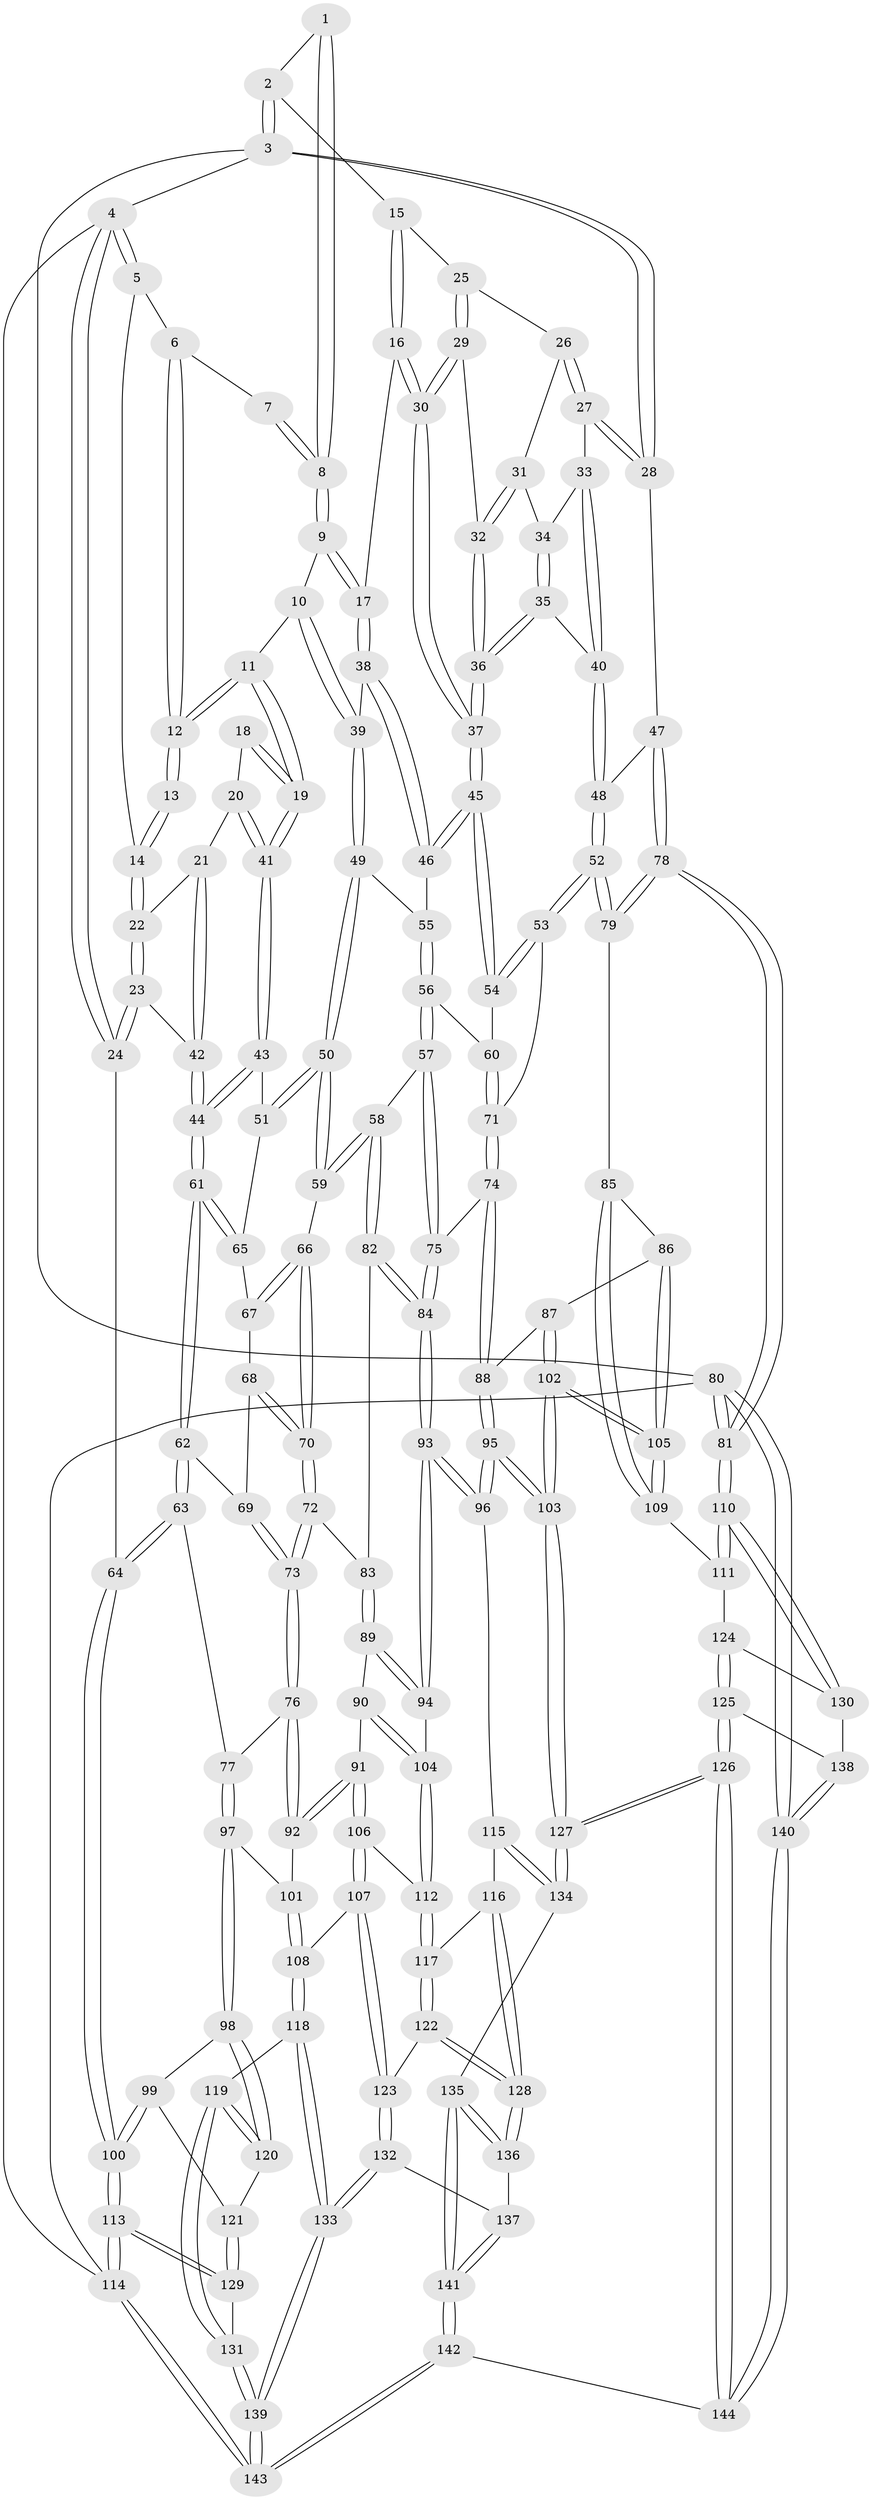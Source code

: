 // coarse degree distribution, {3: 0.5747126436781609, 4: 0.39080459770114945, 2: 0.034482758620689655}
// Generated by graph-tools (version 1.1) at 2025/38/03/04/25 23:38:26]
// undirected, 144 vertices, 357 edges
graph export_dot {
  node [color=gray90,style=filled];
  1 [pos="+0.7238767542033175+0"];
  2 [pos="+0.7337453994827046+0"];
  3 [pos="+1+0"];
  4 [pos="+0+0"];
  5 [pos="+0.017530306177099445+0"];
  6 [pos="+0.3867432131292738+0"];
  7 [pos="+0.43389313286028275+0"];
  8 [pos="+0.5541333235741269+0.10286363182634123"];
  9 [pos="+0.5532687681922976+0.1178339520525287"];
  10 [pos="+0.4777930205996404+0.1452430031592949"];
  11 [pos="+0.3729134013578033+0.10815831802608036"];
  12 [pos="+0.3731922856397525+0.0836442998863512"];
  13 [pos="+0.18801764874861562+0.054692784399794726"];
  14 [pos="+0.11360544352794824+0"];
  15 [pos="+0.7386284720806126+0"];
  16 [pos="+0.6697217233031565+0.14022446177297793"];
  17 [pos="+0.6395928903340062+0.15477665917753278"];
  18 [pos="+0.22087101933343375+0.08962416504708794"];
  19 [pos="+0.35883643945288163+0.1285097345159155"];
  20 [pos="+0.16870955337864407+0.16480828567706504"];
  21 [pos="+0.16586799743764835+0.16520152260828105"];
  22 [pos="+0.11602711776922321+0.049491230798603035"];
  23 [pos="+0+0.24843708129099568"];
  24 [pos="+0+0.24511477041655905"];
  25 [pos="+0.7916947013904201+0.041772819978898895"];
  26 [pos="+0.8538280212718439+0.11813598305866115"];
  27 [pos="+1+0.09458401424361598"];
  28 [pos="+1+0"];
  29 [pos="+0.7793927275567679+0.15930966435145147"];
  30 [pos="+0.7272657182332547+0.1936742386802141"];
  31 [pos="+0.8487458213041243+0.14665422679437862"];
  32 [pos="+0.8342576848743891+0.1629090879048244"];
  33 [pos="+0.9337135023908552+0.18850881499007205"];
  34 [pos="+0.8736222028739333+0.1723082792389011"];
  35 [pos="+0.8772476950367495+0.23683646099667427"];
  36 [pos="+0.8081668665407117+0.25587170733559167"];
  37 [pos="+0.7725848989111203+0.28758183698210993"];
  38 [pos="+0.6243637328572696+0.1862797256813848"];
  39 [pos="+0.5353516089851439+0.2584376052896036"];
  40 [pos="+0.911285964011081+0.23991951589599902"];
  41 [pos="+0.33900928726428636+0.171120526152989"];
  42 [pos="+0.09644606665887077+0.27551987475281314"];
  43 [pos="+0.33666882153784095+0.26133473474749835"];
  44 [pos="+0.12272325584275479+0.3031792511012714"];
  45 [pos="+0.7680492063683433+0.31005432313294295"];
  46 [pos="+0.6655347546308208+0.3015523877110477"];
  47 [pos="+1+0.16896419927466022"];
  48 [pos="+0.9328933452289018+0.2707034558749222"];
  49 [pos="+0.5337077489696124+0.26662858965542413"];
  50 [pos="+0.45834780824967786+0.3747642732285513"];
  51 [pos="+0.3579283131982381+0.30026477644324195"];
  52 [pos="+0.8961216410406565+0.4543537641110677"];
  53 [pos="+0.8618417549380847+0.4407475377388932"];
  54 [pos="+0.7883625147053966+0.36053190024128673"];
  55 [pos="+0.6574117260543848+0.3050024902999958"];
  56 [pos="+0.5771192395482333+0.4231629286312597"];
  57 [pos="+0.5295529436544069+0.4281556771331176"];
  58 [pos="+0.5195055775125241+0.42391150829930474"];
  59 [pos="+0.46274654823558437+0.3874098753868647"];
  60 [pos="+0.6165042874424039+0.4350679166363619"];
  61 [pos="+0.1455807806065291+0.4063758100100703"];
  62 [pos="+0.14044977315733173+0.4218904864127403"];
  63 [pos="+0.06356905321654062+0.5424364704799927"];
  64 [pos="+0+0.5259275343531675"];
  65 [pos="+0.25877063517330756+0.4027290821008575"];
  66 [pos="+0.4152508747814072+0.444899008779975"];
  67 [pos="+0.27368552092439397+0.4289681010096277"];
  68 [pos="+0.2780624001586732+0.45218087109986277"];
  69 [pos="+0.24057632400796852+0.4914998340433343"];
  70 [pos="+0.35810828857076515+0.5377520623476423"];
  71 [pos="+0.6984552965868644+0.5279367053603555"];
  72 [pos="+0.35485677715252134+0.5498250339709754"];
  73 [pos="+0.2690353502050805+0.5815561805937903"];
  74 [pos="+0.6728296135713582+0.5973859462632275"];
  75 [pos="+0.5785443368440664+0.6029762612331765"];
  76 [pos="+0.24041597683011512+0.6048414433467094"];
  77 [pos="+0.10960258585920561+0.5919781486297796"];
  78 [pos="+1+0.5597666287063316"];
  79 [pos="+1+0.5421042397243959"];
  80 [pos="+1+1"];
  81 [pos="+1+0.7887054640454244"];
  82 [pos="+0.46143020360136416+0.5996452966229187"];
  83 [pos="+0.3618946615754293+0.5575853699348161"];
  84 [pos="+0.5222829075934616+0.6575206591687265"];
  85 [pos="+0.8812921566638677+0.6401912475951065"];
  86 [pos="+0.8410822773435408+0.6508279854564526"];
  87 [pos="+0.720545935348458+0.6448755623853728"];
  88 [pos="+0.7041878006205056+0.6367640587792237"];
  89 [pos="+0.37353815987984135+0.6459174238933664"];
  90 [pos="+0.3206936352744338+0.7010369194176563"];
  91 [pos="+0.2866451487996537+0.7153078185761319"];
  92 [pos="+0.26812828313611103+0.6899768068688055"];
  93 [pos="+0.5165371776662171+0.6871832922482852"];
  94 [pos="+0.44371340169108686+0.7156722090626401"];
  95 [pos="+0.6079979503113527+0.7795258095269866"];
  96 [pos="+0.5725263826986351+0.7678861252263015"];
  97 [pos="+0.10407700799102687+0.7068295891188824"];
  98 [pos="+0.10268028367650801+0.7099620040676714"];
  99 [pos="+0.0648694607105316+0.7351831941259915"];
  100 [pos="+0+0.889654959933826"];
  101 [pos="+0.18173492056041315+0.7278252685157172"];
  102 [pos="+0.7292878290898039+0.8187418462672064"];
  103 [pos="+0.7029198127640176+0.8606929998753887"];
  104 [pos="+0.44198461743166895+0.7174267641629043"];
  105 [pos="+0.7433437499538601+0.8076346302403002"];
  106 [pos="+0.28850359842378714+0.7376332009274121"];
  107 [pos="+0.2827918180705937+0.7602749762522588"];
  108 [pos="+0.22347290629452213+0.7994011303855193"];
  109 [pos="+0.8633542817422373+0.7725267930742822"];
  110 [pos="+1+0.8015171465653075"];
  111 [pos="+0.8742042276525468+0.7936171758613904"];
  112 [pos="+0.41623889131990083+0.7622642505736331"];
  113 [pos="+0+1"];
  114 [pos="+0+1"];
  115 [pos="+0.5388552419064678+0.8073835073012918"];
  116 [pos="+0.48997711074392336+0.8197302724622646"];
  117 [pos="+0.41269941922121517+0.7913375782380623"];
  118 [pos="+0.19271531366272435+0.8406916068940982"];
  119 [pos="+0.1875329607924338+0.843131971653371"];
  120 [pos="+0.1431947989168141+0.8032725808213006"];
  121 [pos="+0.07861429457974857+0.8263761601287541"];
  122 [pos="+0.3949802291195975+0.8239663244064103"];
  123 [pos="+0.3405289477074525+0.8408462323971005"];
  124 [pos="+0.872456082293795+0.8149932573471753"];
  125 [pos="+0.8339286928943251+0.897441819811805"];
  126 [pos="+0.7261550044202857+0.9591016863039954"];
  127 [pos="+0.7215345606509936+0.9476206896128379"];
  128 [pos="+0.44378453692488096+0.884610992962495"];
  129 [pos="+0+0.9706225003751416"];
  130 [pos="+0.9623344988730326+0.8604713814734567"];
  131 [pos="+0.1709848939116707+0.8800965838110293"];
  132 [pos="+0.3234183226598871+0.8772359759466803"];
  133 [pos="+0.3091839543411026+0.8893352593988313"];
  134 [pos="+0.5228241350271995+0.8872143962035389"];
  135 [pos="+0.4722547267714408+0.9292077295788906"];
  136 [pos="+0.4457058339654754+0.8904633552982772"];
  137 [pos="+0.37020669419006524+0.9074884407450625"];
  138 [pos="+0.8996100496278527+0.8943339118092631"];
  139 [pos="+0.26691324484885304+1"];
  140 [pos="+1+1"];
  141 [pos="+0.46140425032991333+1"];
  142 [pos="+0.4626752224546949+1"];
  143 [pos="+0.2835803876644594+1"];
  144 [pos="+0.715217497146994+1"];
  1 -- 2;
  1 -- 8;
  1 -- 8;
  2 -- 3;
  2 -- 3;
  2 -- 15;
  3 -- 4;
  3 -- 28;
  3 -- 28;
  3 -- 80;
  4 -- 5;
  4 -- 5;
  4 -- 24;
  4 -- 24;
  4 -- 114;
  5 -- 6;
  5 -- 14;
  6 -- 7;
  6 -- 12;
  6 -- 12;
  7 -- 8;
  7 -- 8;
  8 -- 9;
  8 -- 9;
  9 -- 10;
  9 -- 17;
  9 -- 17;
  10 -- 11;
  10 -- 39;
  10 -- 39;
  11 -- 12;
  11 -- 12;
  11 -- 19;
  11 -- 19;
  12 -- 13;
  12 -- 13;
  13 -- 14;
  13 -- 14;
  14 -- 22;
  14 -- 22;
  15 -- 16;
  15 -- 16;
  15 -- 25;
  16 -- 17;
  16 -- 30;
  16 -- 30;
  17 -- 38;
  17 -- 38;
  18 -- 19;
  18 -- 19;
  18 -- 20;
  19 -- 41;
  19 -- 41;
  20 -- 21;
  20 -- 41;
  20 -- 41;
  21 -- 22;
  21 -- 42;
  21 -- 42;
  22 -- 23;
  22 -- 23;
  23 -- 24;
  23 -- 24;
  23 -- 42;
  24 -- 64;
  25 -- 26;
  25 -- 29;
  25 -- 29;
  26 -- 27;
  26 -- 27;
  26 -- 31;
  27 -- 28;
  27 -- 28;
  27 -- 33;
  28 -- 47;
  29 -- 30;
  29 -- 30;
  29 -- 32;
  30 -- 37;
  30 -- 37;
  31 -- 32;
  31 -- 32;
  31 -- 34;
  32 -- 36;
  32 -- 36;
  33 -- 34;
  33 -- 40;
  33 -- 40;
  34 -- 35;
  34 -- 35;
  35 -- 36;
  35 -- 36;
  35 -- 40;
  36 -- 37;
  36 -- 37;
  37 -- 45;
  37 -- 45;
  38 -- 39;
  38 -- 46;
  38 -- 46;
  39 -- 49;
  39 -- 49;
  40 -- 48;
  40 -- 48;
  41 -- 43;
  41 -- 43;
  42 -- 44;
  42 -- 44;
  43 -- 44;
  43 -- 44;
  43 -- 51;
  44 -- 61;
  44 -- 61;
  45 -- 46;
  45 -- 46;
  45 -- 54;
  45 -- 54;
  46 -- 55;
  47 -- 48;
  47 -- 78;
  47 -- 78;
  48 -- 52;
  48 -- 52;
  49 -- 50;
  49 -- 50;
  49 -- 55;
  50 -- 51;
  50 -- 51;
  50 -- 59;
  50 -- 59;
  51 -- 65;
  52 -- 53;
  52 -- 53;
  52 -- 79;
  52 -- 79;
  53 -- 54;
  53 -- 54;
  53 -- 71;
  54 -- 60;
  55 -- 56;
  55 -- 56;
  56 -- 57;
  56 -- 57;
  56 -- 60;
  57 -- 58;
  57 -- 75;
  57 -- 75;
  58 -- 59;
  58 -- 59;
  58 -- 82;
  58 -- 82;
  59 -- 66;
  60 -- 71;
  60 -- 71;
  61 -- 62;
  61 -- 62;
  61 -- 65;
  61 -- 65;
  62 -- 63;
  62 -- 63;
  62 -- 69;
  63 -- 64;
  63 -- 64;
  63 -- 77;
  64 -- 100;
  64 -- 100;
  65 -- 67;
  66 -- 67;
  66 -- 67;
  66 -- 70;
  66 -- 70;
  67 -- 68;
  68 -- 69;
  68 -- 70;
  68 -- 70;
  69 -- 73;
  69 -- 73;
  70 -- 72;
  70 -- 72;
  71 -- 74;
  71 -- 74;
  72 -- 73;
  72 -- 73;
  72 -- 83;
  73 -- 76;
  73 -- 76;
  74 -- 75;
  74 -- 88;
  74 -- 88;
  75 -- 84;
  75 -- 84;
  76 -- 77;
  76 -- 92;
  76 -- 92;
  77 -- 97;
  77 -- 97;
  78 -- 79;
  78 -- 79;
  78 -- 81;
  78 -- 81;
  79 -- 85;
  80 -- 81;
  80 -- 81;
  80 -- 140;
  80 -- 140;
  80 -- 114;
  81 -- 110;
  81 -- 110;
  82 -- 83;
  82 -- 84;
  82 -- 84;
  83 -- 89;
  83 -- 89;
  84 -- 93;
  84 -- 93;
  85 -- 86;
  85 -- 109;
  85 -- 109;
  86 -- 87;
  86 -- 105;
  86 -- 105;
  87 -- 88;
  87 -- 102;
  87 -- 102;
  88 -- 95;
  88 -- 95;
  89 -- 90;
  89 -- 94;
  89 -- 94;
  90 -- 91;
  90 -- 104;
  90 -- 104;
  91 -- 92;
  91 -- 92;
  91 -- 106;
  91 -- 106;
  92 -- 101;
  93 -- 94;
  93 -- 94;
  93 -- 96;
  93 -- 96;
  94 -- 104;
  95 -- 96;
  95 -- 96;
  95 -- 103;
  95 -- 103;
  96 -- 115;
  97 -- 98;
  97 -- 98;
  97 -- 101;
  98 -- 99;
  98 -- 120;
  98 -- 120;
  99 -- 100;
  99 -- 100;
  99 -- 121;
  100 -- 113;
  100 -- 113;
  101 -- 108;
  101 -- 108;
  102 -- 103;
  102 -- 103;
  102 -- 105;
  102 -- 105;
  103 -- 127;
  103 -- 127;
  104 -- 112;
  104 -- 112;
  105 -- 109;
  105 -- 109;
  106 -- 107;
  106 -- 107;
  106 -- 112;
  107 -- 108;
  107 -- 123;
  107 -- 123;
  108 -- 118;
  108 -- 118;
  109 -- 111;
  110 -- 111;
  110 -- 111;
  110 -- 130;
  110 -- 130;
  111 -- 124;
  112 -- 117;
  112 -- 117;
  113 -- 114;
  113 -- 114;
  113 -- 129;
  113 -- 129;
  114 -- 143;
  114 -- 143;
  115 -- 116;
  115 -- 134;
  115 -- 134;
  116 -- 117;
  116 -- 128;
  116 -- 128;
  117 -- 122;
  117 -- 122;
  118 -- 119;
  118 -- 133;
  118 -- 133;
  119 -- 120;
  119 -- 120;
  119 -- 131;
  119 -- 131;
  120 -- 121;
  121 -- 129;
  121 -- 129;
  122 -- 123;
  122 -- 128;
  122 -- 128;
  123 -- 132;
  123 -- 132;
  124 -- 125;
  124 -- 125;
  124 -- 130;
  125 -- 126;
  125 -- 126;
  125 -- 138;
  126 -- 127;
  126 -- 127;
  126 -- 144;
  126 -- 144;
  127 -- 134;
  127 -- 134;
  128 -- 136;
  128 -- 136;
  129 -- 131;
  130 -- 138;
  131 -- 139;
  131 -- 139;
  132 -- 133;
  132 -- 133;
  132 -- 137;
  133 -- 139;
  133 -- 139;
  134 -- 135;
  135 -- 136;
  135 -- 136;
  135 -- 141;
  135 -- 141;
  136 -- 137;
  137 -- 141;
  137 -- 141;
  138 -- 140;
  138 -- 140;
  139 -- 143;
  139 -- 143;
  140 -- 144;
  140 -- 144;
  141 -- 142;
  141 -- 142;
  142 -- 143;
  142 -- 143;
  142 -- 144;
}

